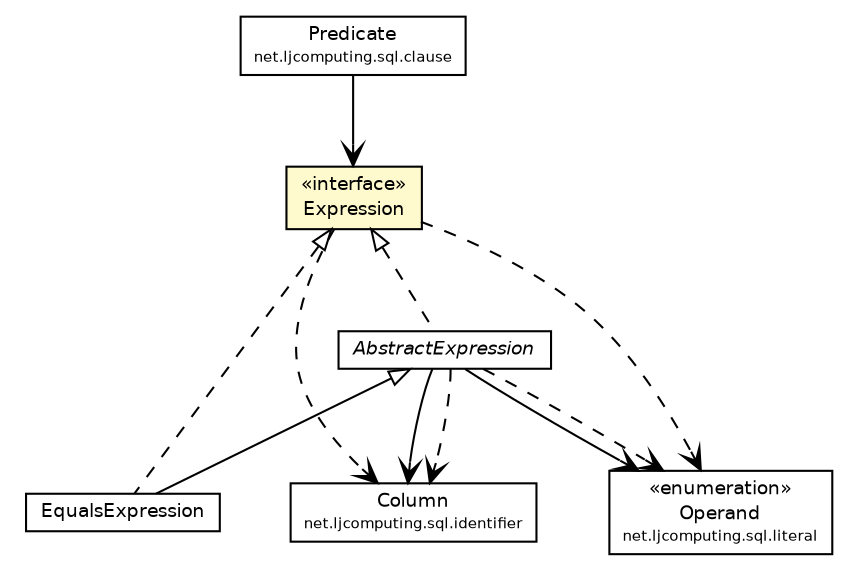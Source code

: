 #!/usr/local/bin/dot
#
# Class diagram 
# Generated by UMLGraph version R5_6 (http://www.umlgraph.org/)
#

digraph G {
	edge [fontname="Helvetica",fontsize=10,labelfontname="Helvetica",labelfontsize=10];
	node [fontname="Helvetica",fontsize=10,shape=plaintext];
	nodesep=0.25;
	ranksep=0.5;
	// net.ljcomputing.sql.clause.Predicate
	c293 [label=<<table title="net.ljcomputing.sql.clause.Predicate" border="0" cellborder="1" cellspacing="0" cellpadding="2" port="p" href="../clause/Predicate.html">
		<tr><td><table border="0" cellspacing="0" cellpadding="1">
<tr><td align="center" balign="center"> Predicate </td></tr>
<tr><td align="center" balign="center"><font point-size="7.0"> net.ljcomputing.sql.clause </font></td></tr>
		</table></td></tr>
		</table>>, URL="../clause/Predicate.html", fontname="Helvetica", fontcolor="black", fontsize=9.0];
	// net.ljcomputing.sql.expression.EqualsExpression
	c296 [label=<<table title="net.ljcomputing.sql.expression.EqualsExpression" border="0" cellborder="1" cellspacing="0" cellpadding="2" port="p" href="./EqualsExpression.html">
		<tr><td><table border="0" cellspacing="0" cellpadding="1">
<tr><td align="center" balign="center"> EqualsExpression </td></tr>
		</table></td></tr>
		</table>>, URL="./EqualsExpression.html", fontname="Helvetica", fontcolor="black", fontsize=9.0];
	// net.ljcomputing.sql.expression.Expression
	c297 [label=<<table title="net.ljcomputing.sql.expression.Expression" border="0" cellborder="1" cellspacing="0" cellpadding="2" port="p" bgcolor="lemonChiffon" href="./Expression.html">
		<tr><td><table border="0" cellspacing="0" cellpadding="1">
<tr><td align="center" balign="center"> &#171;interface&#187; </td></tr>
<tr><td align="center" balign="center"> Expression </td></tr>
		</table></td></tr>
		</table>>, URL="./Expression.html", fontname="Helvetica", fontcolor="black", fontsize=9.0];
	// net.ljcomputing.sql.expression.AbstractExpression
	c298 [label=<<table title="net.ljcomputing.sql.expression.AbstractExpression" border="0" cellborder="1" cellspacing="0" cellpadding="2" port="p" href="./AbstractExpression.html">
		<tr><td><table border="0" cellspacing="0" cellpadding="1">
<tr><td align="center" balign="center"><font face="Helvetica-Oblique"> AbstractExpression </font></td></tr>
		</table></td></tr>
		</table>>, URL="./AbstractExpression.html", fontname="Helvetica", fontcolor="black", fontsize=9.0];
	// net.ljcomputing.sql.identifier.Column
	c300 [label=<<table title="net.ljcomputing.sql.identifier.Column" border="0" cellborder="1" cellspacing="0" cellpadding="2" port="p" href="../identifier/Column.html">
		<tr><td><table border="0" cellspacing="0" cellpadding="1">
<tr><td align="center" balign="center"> Column </td></tr>
<tr><td align="center" balign="center"><font point-size="7.0"> net.ljcomputing.sql.identifier </font></td></tr>
		</table></td></tr>
		</table>>, URL="../identifier/Column.html", fontname="Helvetica", fontcolor="black", fontsize=9.0];
	// net.ljcomputing.sql.literal.Operand
	c306 [label=<<table title="net.ljcomputing.sql.literal.Operand" border="0" cellborder="1" cellspacing="0" cellpadding="2" port="p" href="../literal/Operand.html">
		<tr><td><table border="0" cellspacing="0" cellpadding="1">
<tr><td align="center" balign="center"> &#171;enumeration&#187; </td></tr>
<tr><td align="center" balign="center"> Operand </td></tr>
<tr><td align="center" balign="center"><font point-size="7.0"> net.ljcomputing.sql.literal </font></td></tr>
		</table></td></tr>
		</table>>, URL="../literal/Operand.html", fontname="Helvetica", fontcolor="black", fontsize=9.0];
	//net.ljcomputing.sql.expression.EqualsExpression extends net.ljcomputing.sql.expression.AbstractExpression
	c298:p -> c296:p [dir=back,arrowtail=empty];
	//net.ljcomputing.sql.expression.EqualsExpression implements net.ljcomputing.sql.expression.Expression
	c297:p -> c296:p [dir=back,arrowtail=empty,style=dashed];
	//net.ljcomputing.sql.expression.AbstractExpression implements net.ljcomputing.sql.expression.Expression
	c297:p -> c298:p [dir=back,arrowtail=empty,style=dashed];
	// net.ljcomputing.sql.clause.Predicate NAVASSOC net.ljcomputing.sql.expression.Expression
	c293:p -> c297:p [taillabel="", label="", headlabel="", fontname="Helvetica", fontcolor="black", fontsize=10.0, color="black", arrowhead=open];
	// net.ljcomputing.sql.expression.AbstractExpression NAVASSOC net.ljcomputing.sql.identifier.Column
	c298:p -> c300:p [taillabel="", label="", headlabel="", fontname="Helvetica", fontcolor="black", fontsize=10.0, color="black", arrowhead=open];
	// net.ljcomputing.sql.expression.AbstractExpression NAVASSOC net.ljcomputing.sql.literal.Operand
	c298:p -> c306:p [taillabel="", label="", headlabel="", fontname="Helvetica", fontcolor="black", fontsize=10.0, color="black", arrowhead=open];
	// net.ljcomputing.sql.expression.Expression DEPEND net.ljcomputing.sql.identifier.Column
	c297:p -> c300:p [taillabel="", label="", headlabel="", fontname="Helvetica", fontcolor="black", fontsize=10.0, color="black", arrowhead=open, style=dashed];
	// net.ljcomputing.sql.expression.Expression DEPEND net.ljcomputing.sql.literal.Operand
	c297:p -> c306:p [taillabel="", label="", headlabel="", fontname="Helvetica", fontcolor="black", fontsize=10.0, color="black", arrowhead=open, style=dashed];
	// net.ljcomputing.sql.expression.AbstractExpression DEPEND net.ljcomputing.sql.identifier.Column
	c298:p -> c300:p [taillabel="", label="", headlabel="", fontname="Helvetica", fontcolor="black", fontsize=10.0, color="black", arrowhead=open, style=dashed];
	// net.ljcomputing.sql.expression.AbstractExpression DEPEND net.ljcomputing.sql.literal.Operand
	c298:p -> c306:p [taillabel="", label="", headlabel="", fontname="Helvetica", fontcolor="black", fontsize=10.0, color="black", arrowhead=open, style=dashed];
}

